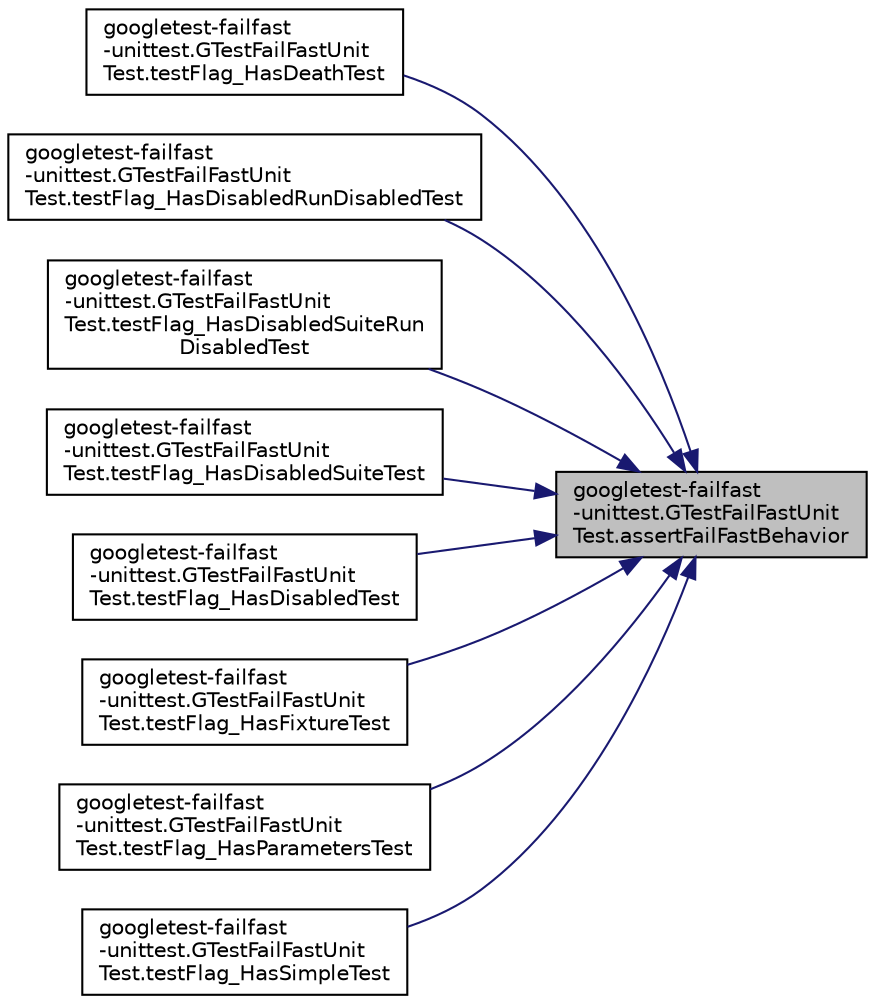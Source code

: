 digraph "googletest-failfast-unittest.GTestFailFastUnitTest.assertFailFastBehavior"
{
 // LATEX_PDF_SIZE
  edge [fontname="Helvetica",fontsize="10",labelfontname="Helvetica",labelfontsize="10"];
  node [fontname="Helvetica",fontsize="10",shape=record];
  rankdir="RL";
  Node1 [label="googletest-failfast\l-unittest.GTestFailFastUnit\lTest.assertFailFastBehavior",height=0.2,width=0.4,color="black", fillcolor="grey75", style="filled", fontcolor="black",tooltip=" "];
  Node1 -> Node2 [dir="back",color="midnightblue",fontsize="10",style="solid",fontname="Helvetica"];
  Node2 [label="googletest-failfast\l-unittest.GTestFailFastUnit\lTest.testFlag_HasDeathTest",height=0.2,width=0.4,color="black", fillcolor="white", style="filled",URL="$classgoogletest-failfast-unittest_1_1_g_test_fail_fast_unit_test.html#aaece76802795e2116b8af727b70e14e9",tooltip=" "];
  Node1 -> Node3 [dir="back",color="midnightblue",fontsize="10",style="solid",fontname="Helvetica"];
  Node3 [label="googletest-failfast\l-unittest.GTestFailFastUnit\lTest.testFlag_HasDisabledRunDisabledTest",height=0.2,width=0.4,color="black", fillcolor="white", style="filled",URL="$classgoogletest-failfast-unittest_1_1_g_test_fail_fast_unit_test.html#a740cee36272084c7948b1ebf64f652ae",tooltip=" "];
  Node1 -> Node4 [dir="back",color="midnightblue",fontsize="10",style="solid",fontname="Helvetica"];
  Node4 [label="googletest-failfast\l-unittest.GTestFailFastUnit\lTest.testFlag_HasDisabledSuiteRun\lDisabledTest",height=0.2,width=0.4,color="black", fillcolor="white", style="filled",URL="$classgoogletest-failfast-unittest_1_1_g_test_fail_fast_unit_test.html#ab2194792adbb0121f66506be70b71698",tooltip=" "];
  Node1 -> Node5 [dir="back",color="midnightblue",fontsize="10",style="solid",fontname="Helvetica"];
  Node5 [label="googletest-failfast\l-unittest.GTestFailFastUnit\lTest.testFlag_HasDisabledSuiteTest",height=0.2,width=0.4,color="black", fillcolor="white", style="filled",URL="$classgoogletest-failfast-unittest_1_1_g_test_fail_fast_unit_test.html#aad063354b4cf7fd600d3dfeef4c6653a",tooltip=" "];
  Node1 -> Node6 [dir="back",color="midnightblue",fontsize="10",style="solid",fontname="Helvetica"];
  Node6 [label="googletest-failfast\l-unittest.GTestFailFastUnit\lTest.testFlag_HasDisabledTest",height=0.2,width=0.4,color="black", fillcolor="white", style="filled",URL="$classgoogletest-failfast-unittest_1_1_g_test_fail_fast_unit_test.html#a879f6fdc7c5c1bed898e59e44c9e4ac8",tooltip=" "];
  Node1 -> Node7 [dir="back",color="midnightblue",fontsize="10",style="solid",fontname="Helvetica"];
  Node7 [label="googletest-failfast\l-unittest.GTestFailFastUnit\lTest.testFlag_HasFixtureTest",height=0.2,width=0.4,color="black", fillcolor="white", style="filled",URL="$classgoogletest-failfast-unittest_1_1_g_test_fail_fast_unit_test.html#af95aac2efeb297b78be0a3d28f3b3285",tooltip=" "];
  Node1 -> Node8 [dir="back",color="midnightblue",fontsize="10",style="solid",fontname="Helvetica"];
  Node8 [label="googletest-failfast\l-unittest.GTestFailFastUnit\lTest.testFlag_HasParametersTest",height=0.2,width=0.4,color="black", fillcolor="white", style="filled",URL="$classgoogletest-failfast-unittest_1_1_g_test_fail_fast_unit_test.html#abbfff1ef73c601860f46361dae18d65a",tooltip=" "];
  Node1 -> Node9 [dir="back",color="midnightblue",fontsize="10",style="solid",fontname="Helvetica"];
  Node9 [label="googletest-failfast\l-unittest.GTestFailFastUnit\lTest.testFlag_HasSimpleTest",height=0.2,width=0.4,color="black", fillcolor="white", style="filled",URL="$classgoogletest-failfast-unittest_1_1_g_test_fail_fast_unit_test.html#a0912f4b1d91586ef5e4d73b0e915c40e",tooltip=" "];
}
